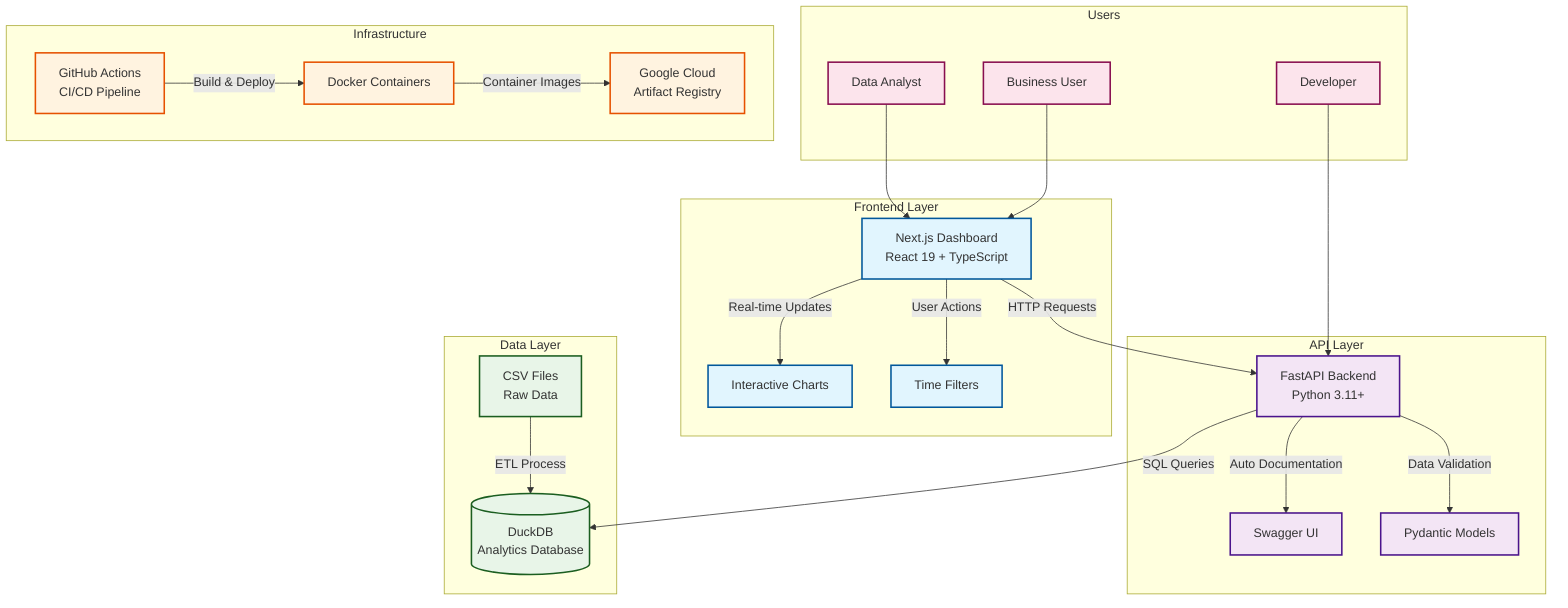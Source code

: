 graph TB
    subgraph "Users"
        U1[Data Analyst]
        U2[Business User]
        U3[Developer]
    end

    subgraph "Frontend Layer"
        UI[Next.js Dashboard<br/>React 19 + TypeScript]
        UI --> |Real-time Updates| Chart[Interactive Charts]
        UI --> |User Actions| Filter[Time Filters]
    end

    subgraph "API Layer"
        API[FastAPI Backend<br/>Python 3.11+]
        API --> |Auto Documentation| Docs[Swagger UI]
        API --> |Data Validation| Models[Pydantic Models]
    end

    subgraph "Data Layer"
        DB[(DuckDB<br/>Analytics Database)]
        CSV[CSV Files<br/>Raw Data]
        CSV --> |ETL Process| DB
    end

    subgraph "Infrastructure"
        Docker[Docker Containers]
        CI[GitHub Actions<br/>CI/CD Pipeline]
        GCP[Google Cloud<br/>Artifact Registry]
    end

    %% User Interactions
    U1 --> UI
    U2 --> UI
    U3 --> API

    %% Data Flow
    UI --> |HTTP Requests| API
    API --> |SQL Queries| DB
    
    %% Infrastructure Flow
    Docker --> |Container Images| GCP
    CI --> |Build & Deploy| Docker

    %% Styling
    classDef frontend fill:#e1f5fe,stroke:#01579b,stroke-width:2px
    classDef backend fill:#f3e5f5,stroke:#4a148c,stroke-width:2px
    classDef data fill:#e8f5e8,stroke:#1b5e20,stroke-width:2px
    classDef infra fill:#fff3e0,stroke:#e65100,stroke-width:2px
    classDef users fill:#fce4ec,stroke:#880e4f,stroke-width:2px

    class UI,Chart,Filter frontend
    class API,Docs,Models backend
    class DB,CSV data
    class Docker,CI,GCP infra
    class U1,U2,U3 users